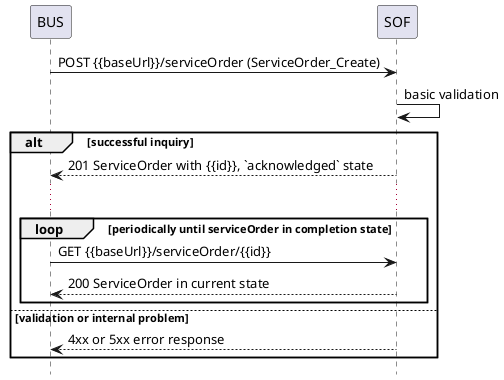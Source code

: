 @startuml
hide footbox

participant BUS
participant SOF


BUS -> SOF : POST {{baseUrl}}/serviceOrder (ServiceOrder_Create)
SOF -> SOF : basic validation

alt successful inquiry
  SOF --> BUS : 201 ServiceOrder with {{id}}, `acknowledged` state
  
  ...

  loop periodically until serviceOrder in completion state
      BUS -> SOF :   GET {{baseUrl}}/serviceOrder/{{id}}
      return 200 ServiceOrder in current state
  end

else validation or internal problem
  SOF --> BUS : 4xx or 5xx error response
end


@enduml